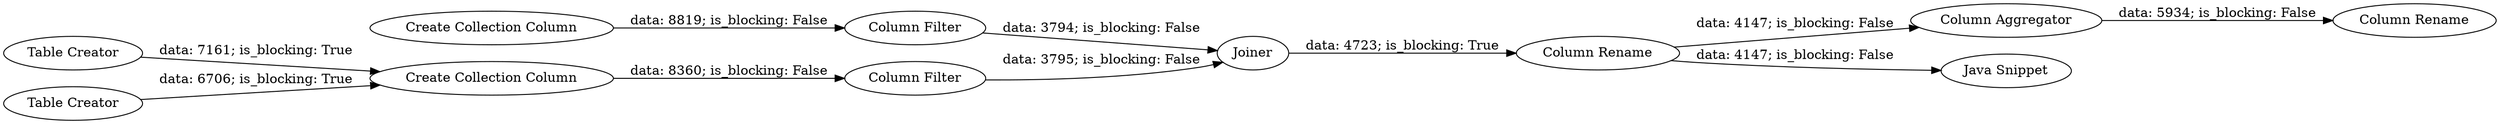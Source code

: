 digraph {
	"-4712541429678699727_111" [label="Column Filter"]
	"-4712541429678699727_112" [label=Joiner]
	"-4426378802261043532_106" [label="Table Creator"]
	"-4426378802261043532_129" [label="Column Aggregator"]
	"-4426378802261043532_135" [label="Java Snippet"]
	"-4426378802261043532_107" [label="Table Creator"]
	"-4426378802261043532_113" [label="Column Rename"]
	"-4712541429678699727_109" [label="Create Collection Column"]
	"-4712541429678699727_108" [label="Create Collection Column"]
	"-4426378802261043532_132" [label="Column Rename"]
	"-4712541429678699727_110" [label="Column Filter"]
	"-4712541429678699727_108" -> "-4712541429678699727_110" [label="data: 8819; is_blocking: False"]
	"-4712541429678699727_110" -> "-4712541429678699727_112" [label="data: 3794; is_blocking: False"]
	"-4426378802261043532_106" -> "-4712541429678699727_109" [label="data: 7161; is_blocking: True"]
	"-4426378802261043532_107" -> "-4712541429678699727_109" [label="data: 6706; is_blocking: True"]
	"-4712541429678699727_112" -> "-4426378802261043532_113" [label="data: 4723; is_blocking: True"]
	"-4712541429678699727_109" -> "-4712541429678699727_111" [label="data: 8360; is_blocking: False"]
	"-4426378802261043532_113" -> "-4426378802261043532_135" [label="data: 4147; is_blocking: False"]
	"-4712541429678699727_111" -> "-4712541429678699727_112" [label="data: 3795; is_blocking: False"]
	"-4426378802261043532_113" -> "-4426378802261043532_129" [label="data: 4147; is_blocking: False"]
	"-4426378802261043532_129" -> "-4426378802261043532_132" [label="data: 5934; is_blocking: False"]
	rankdir=LR
}
